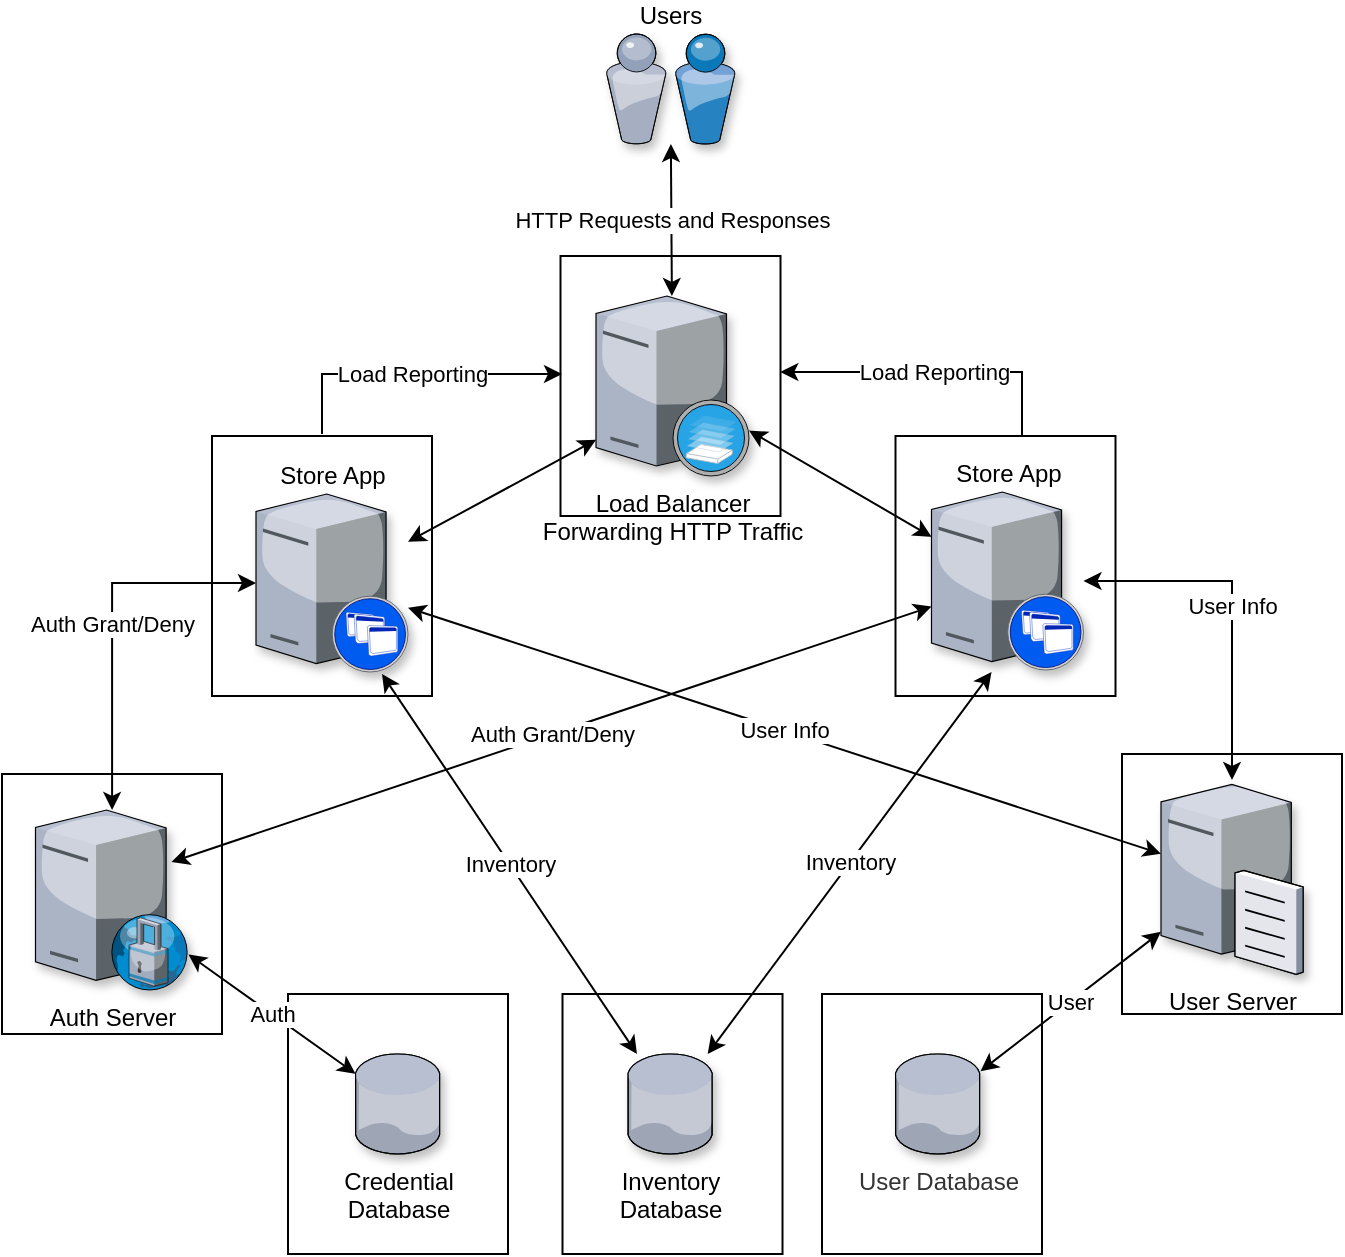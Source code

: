 <mxfile version="12.7.8" type="device"><diagram name="Page-1" id="822b0af5-4adb-64df-f703-e8dfc1f81529"><mxGraphModel dx="1422" dy="751" grid="1" gridSize="10" guides="1" tooltips="1" connect="1" arrows="1" fold="1" page="1" pageScale="1" pageWidth="1100" pageHeight="850" background="#ffffff" math="0" shadow="0"><root><mxCell id="0"/><mxCell id="1" parent="0"/><mxCell id="-jx2ez3zwJokt4raQGaU-8" value="" style="rounded=0;whiteSpace=wrap;html=1;" parent="1" vertex="1"><mxGeometry x="600" y="530" width="110" height="130" as="geometry"/></mxCell><mxCell id="-jx2ez3zwJokt4raQGaU-7" value="" style="rounded=0;whiteSpace=wrap;html=1;" parent="1" vertex="1"><mxGeometry x="470.25" y="530" width="110" height="130" as="geometry"/></mxCell><mxCell id="-jx2ez3zwJokt4raQGaU-6" value="" style="rounded=0;whiteSpace=wrap;html=1;" parent="1" vertex="1"><mxGeometry x="333" y="530" width="110" height="130" as="geometry"/></mxCell><mxCell id="-jx2ez3zwJokt4raQGaU-5" value="" style="rounded=0;whiteSpace=wrap;html=1;" parent="1" vertex="1"><mxGeometry x="190" y="420" width="110" height="130" as="geometry"/></mxCell><mxCell id="-jx2ez3zwJokt4raQGaU-4" value="" style="rounded=0;whiteSpace=wrap;html=1;" parent="1" vertex="1"><mxGeometry x="750" y="410" width="110" height="130" as="geometry"/></mxCell><mxCell id="-jx2ez3zwJokt4raQGaU-3" value="" style="rounded=0;whiteSpace=wrap;html=1;" parent="1" vertex="1"><mxGeometry x="636.75" y="251" width="110" height="130" as="geometry"/></mxCell><mxCell id="-jx2ez3zwJokt4raQGaU-2" value="" style="rounded=0;whiteSpace=wrap;html=1;" parent="1" vertex="1"><mxGeometry x="469.25" y="161" width="110" height="130" as="geometry"/></mxCell><mxCell id="-jx2ez3zwJokt4raQGaU-1" value="" style="rounded=0;whiteSpace=wrap;html=1;" parent="1" vertex="1"><mxGeometry x="295" y="251" width="110" height="130" as="geometry"/></mxCell><mxCell id="qooCzj0sSRNJPpl9ZEZt-43" value="HTTP Requests and Responses" style="edgeStyle=none;rounded=0;orthogonalLoop=1;jettySize=auto;html=1;startArrow=classic;startFill=1;" parent="1" source="qooCzj0sSRNJPpl9ZEZt-1" target="qooCzj0sSRNJPpl9ZEZt-42" edge="1"><mxGeometry relative="1" as="geometry"><mxPoint x="518.25" y="160" as="targetPoint"/></mxGeometry></mxCell><mxCell id="qooCzj0sSRNJPpl9ZEZt-1" value="Users" style="verticalLabelPosition=top;aspect=fixed;html=1;verticalAlign=bottom;strokeColor=none;align=center;outlineConnect=0;shape=mxgraph.citrix.users;shadow=1;labelPosition=center;" parent="1" vertex="1"><mxGeometry x="492" y="50" width="64.5" height="55" as="geometry"/></mxCell><mxCell id="qooCzj0sSRNJPpl9ZEZt-26" value="Inventory" style="edgeStyle=none;rounded=0;orthogonalLoop=1;jettySize=auto;html=1;startArrow=classic;startFill=1;" parent="1" source="qooCzj0sSRNJPpl9ZEZt-4" edge="1"><mxGeometry relative="1" as="geometry"><mxPoint x="380" y="370" as="targetPoint"/></mxGeometry></mxCell><mxCell id="qooCzj0sSRNJPpl9ZEZt-27" value="Inventory&lt;br&gt;" style="edgeStyle=none;rounded=0;orthogonalLoop=1;jettySize=auto;html=1;entryX=0.395;entryY=1.011;entryDx=0;entryDy=0;entryPerimeter=0;startArrow=classic;startFill=1;" parent="1" source="qooCzj0sSRNJPpl9ZEZt-4" target="qooCzj0sSRNJPpl9ZEZt-17" edge="1"><mxGeometry relative="1" as="geometry"/></mxCell><mxCell id="qooCzj0sSRNJPpl9ZEZt-4" value="Inventory&lt;br&gt;Database" style="verticalLabelPosition=bottom;aspect=fixed;html=1;verticalAlign=top;strokeColor=none;align=center;outlineConnect=0;shape=mxgraph.citrix.database;shadow=1;" parent="1" vertex="1"><mxGeometry x="503" y="560" width="42.5" height="50" as="geometry"/></mxCell><mxCell id="qooCzj0sSRNJPpl9ZEZt-5" value="Credential&lt;br&gt;Database" style="verticalLabelPosition=bottom;aspect=fixed;html=1;verticalAlign=top;strokeColor=none;align=center;outlineConnect=0;shape=mxgraph.citrix.database;shadow=1;" parent="1" vertex="1"><mxGeometry x="366.75" y="560" width="42.5" height="50" as="geometry"/></mxCell><mxCell id="qooCzj0sSRNJPpl9ZEZt-6" value="User Database" style="verticalLabelPosition=bottom;aspect=fixed;html=1;verticalAlign=top;strokeColor=none;align=center;outlineConnect=0;shape=mxgraph.citrix.database;fillColor=#ffffff;fontColor=#333333;shadow=1;" parent="1" vertex="1"><mxGeometry x="636.75" y="560" width="42.5" height="50" as="geometry"/></mxCell><mxCell id="qooCzj0sSRNJPpl9ZEZt-29" value="Auth" style="edgeStyle=none;rounded=0;orthogonalLoop=1;jettySize=auto;html=1;startArrow=classic;startFill=1;" parent="1" source="qooCzj0sSRNJPpl9ZEZt-14" target="qooCzj0sSRNJPpl9ZEZt-5" edge="1"><mxGeometry relative="1" as="geometry"/></mxCell><mxCell id="qooCzj0sSRNJPpl9ZEZt-14" value="Auth Server" style="verticalLabelPosition=bottom;aspect=fixed;html=1;verticalAlign=top;strokeColor=none;align=center;outlineConnect=0;shape=mxgraph.citrix.proxy_server;fillColor=#ffffff;shadow=1;" parent="1" vertex="1"><mxGeometry x="206.75" y="438" width="76.5" height="90" as="geometry"/></mxCell><mxCell id="qooCzj0sSRNJPpl9ZEZt-28" value="User" style="edgeStyle=none;rounded=0;orthogonalLoop=1;jettySize=auto;html=1;startArrow=classic;startFill=1;" parent="1" source="qooCzj0sSRNJPpl9ZEZt-16" target="qooCzj0sSRNJPpl9ZEZt-6" edge="1"><mxGeometry relative="1" as="geometry"/></mxCell><mxCell id="qooCzj0sSRNJPpl9ZEZt-16" value="User Server" style="verticalLabelPosition=bottom;aspect=fixed;html=1;verticalAlign=top;strokeColor=none;align=center;outlineConnect=0;shape=mxgraph.citrix.file_server;fillColor=#ffffff;shadow=1;" parent="1" vertex="1"><mxGeometry x="769.5" y="423" width="71" height="97" as="geometry"/></mxCell><mxCell id="qooCzj0sSRNJPpl9ZEZt-23" value="User Info&lt;br&gt;" style="edgeStyle=orthogonalEdgeStyle;rounded=0;orthogonalLoop=1;jettySize=auto;html=1;startArrow=classic;startFill=1;" parent="1" source="qooCzj0sSRNJPpl9ZEZt-17" target="qooCzj0sSRNJPpl9ZEZt-16" edge="1"><mxGeometry relative="1" as="geometry"/></mxCell><mxCell id="qooCzj0sSRNJPpl9ZEZt-25" value="Auth Grant/Deny" style="edgeStyle=none;rounded=0;orthogonalLoop=1;jettySize=auto;html=1;entryX=0.889;entryY=0.289;entryDx=0;entryDy=0;entryPerimeter=0;startArrow=classic;startFill=1;" parent="1" source="qooCzj0sSRNJPpl9ZEZt-17" target="qooCzj0sSRNJPpl9ZEZt-14" edge="1"><mxGeometry relative="1" as="geometry"/></mxCell><mxCell id="qooCzj0sSRNJPpl9ZEZt-17" value="Store App" style="verticalLabelPosition=top;aspect=fixed;html=1;verticalAlign=bottom;strokeColor=none;align=center;outlineConnect=0;shape=mxgraph.citrix.xenapp_server;fillColor=#ffffff;shadow=1;labelPosition=center;" parent="1" vertex="1"><mxGeometry x="654.75" y="279" width="76" height="89" as="geometry"/></mxCell><mxCell id="qooCzj0sSRNJPpl9ZEZt-22" value="Auth Grant/Deny" style="edgeStyle=orthogonalEdgeStyle;rounded=0;orthogonalLoop=1;jettySize=auto;html=1;startArrow=classic;startFill=1;" parent="1" source="qooCzj0sSRNJPpl9ZEZt-18" target="qooCzj0sSRNJPpl9ZEZt-14" edge="1"><mxGeometry relative="1" as="geometry"/></mxCell><mxCell id="qooCzj0sSRNJPpl9ZEZt-24" value="User Info" style="rounded=0;orthogonalLoop=1;jettySize=auto;html=1;startArrow=classic;startFill=1;" parent="1" source="qooCzj0sSRNJPpl9ZEZt-18" target="qooCzj0sSRNJPpl9ZEZt-16" edge="1"><mxGeometry relative="1" as="geometry"/></mxCell><mxCell id="qooCzj0sSRNJPpl9ZEZt-18" value="Store App" style="verticalLabelPosition=top;aspect=fixed;html=1;verticalAlign=bottom;strokeColor=none;align=center;outlineConnect=0;shape=mxgraph.citrix.xenapp_server;fillColor=#ffffff;shadow=1;labelPosition=center;" parent="1" vertex="1"><mxGeometry x="317" y="280" width="76" height="89" as="geometry"/></mxCell><mxCell id="qooCzj0sSRNJPpl9ZEZt-44" value="&lt;br&gt;" style="edgeStyle=none;rounded=0;orthogonalLoop=1;jettySize=auto;html=1;startArrow=classic;startFill=1;" parent="1" target="qooCzj0sSRNJPpl9ZEZt-18" edge="1"><mxGeometry relative="1" as="geometry"><mxPoint x="487" y="252.933" as="sourcePoint"/><mxPoint x="427" y="296.75" as="targetPoint"/></mxGeometry></mxCell><mxCell id="qooCzj0sSRNJPpl9ZEZt-45" value="&lt;br&gt;" style="edgeStyle=none;rounded=0;orthogonalLoop=1;jettySize=auto;html=1;startArrow=classic;startFill=1;" parent="1" source="qooCzj0sSRNJPpl9ZEZt-42" target="qooCzj0sSRNJPpl9ZEZt-17" edge="1"><mxGeometry relative="1" as="geometry"/></mxCell><mxCell id="qooCzj0sSRNJPpl9ZEZt-42" value="Load Balancer&lt;br&gt;Forwarding HTTP Traffic" style="verticalLabelPosition=bottom;aspect=fixed;html=1;verticalAlign=top;strokeColor=none;align=center;outlineConnect=0;shape=mxgraph.citrix.xenserver;shadow=1;fillColor=#ffffff;" parent="1" vertex="1"><mxGeometry x="487" y="181" width="76.5" height="90" as="geometry"/></mxCell><mxCell id="qooCzj0sSRNJPpl9ZEZt-49" value="Load Reporting" style="edgeStyle=orthogonalEdgeStyle;rounded=0;orthogonalLoop=1;jettySize=auto;html=1;startArrow=none;startFill=0;" parent="1" edge="1"><mxGeometry relative="1" as="geometry"><mxPoint x="470" y="220" as="targetPoint"/><mxPoint x="350" y="250" as="sourcePoint"/><Array as="points"><mxPoint x="350" y="220"/></Array></mxGeometry></mxCell><mxCell id="-jx2ez3zwJokt4raQGaU-12" value="Load Reporting" style="edgeStyle=orthogonalEdgeStyle;rounded=0;orthogonalLoop=1;jettySize=auto;html=1;startArrow=none;startFill=0;entryX=0.999;entryY=0.446;entryDx=0;entryDy=0;entryPerimeter=0;" parent="1" target="-jx2ez3zwJokt4raQGaU-2" edge="1"><mxGeometry relative="1" as="geometry"><mxPoint x="810" y="221" as="targetPoint"/><mxPoint x="700" y="251.0" as="sourcePoint"/><Array as="points"><mxPoint x="700" y="219"/></Array></mxGeometry></mxCell></root></mxGraphModel></diagram></mxfile>